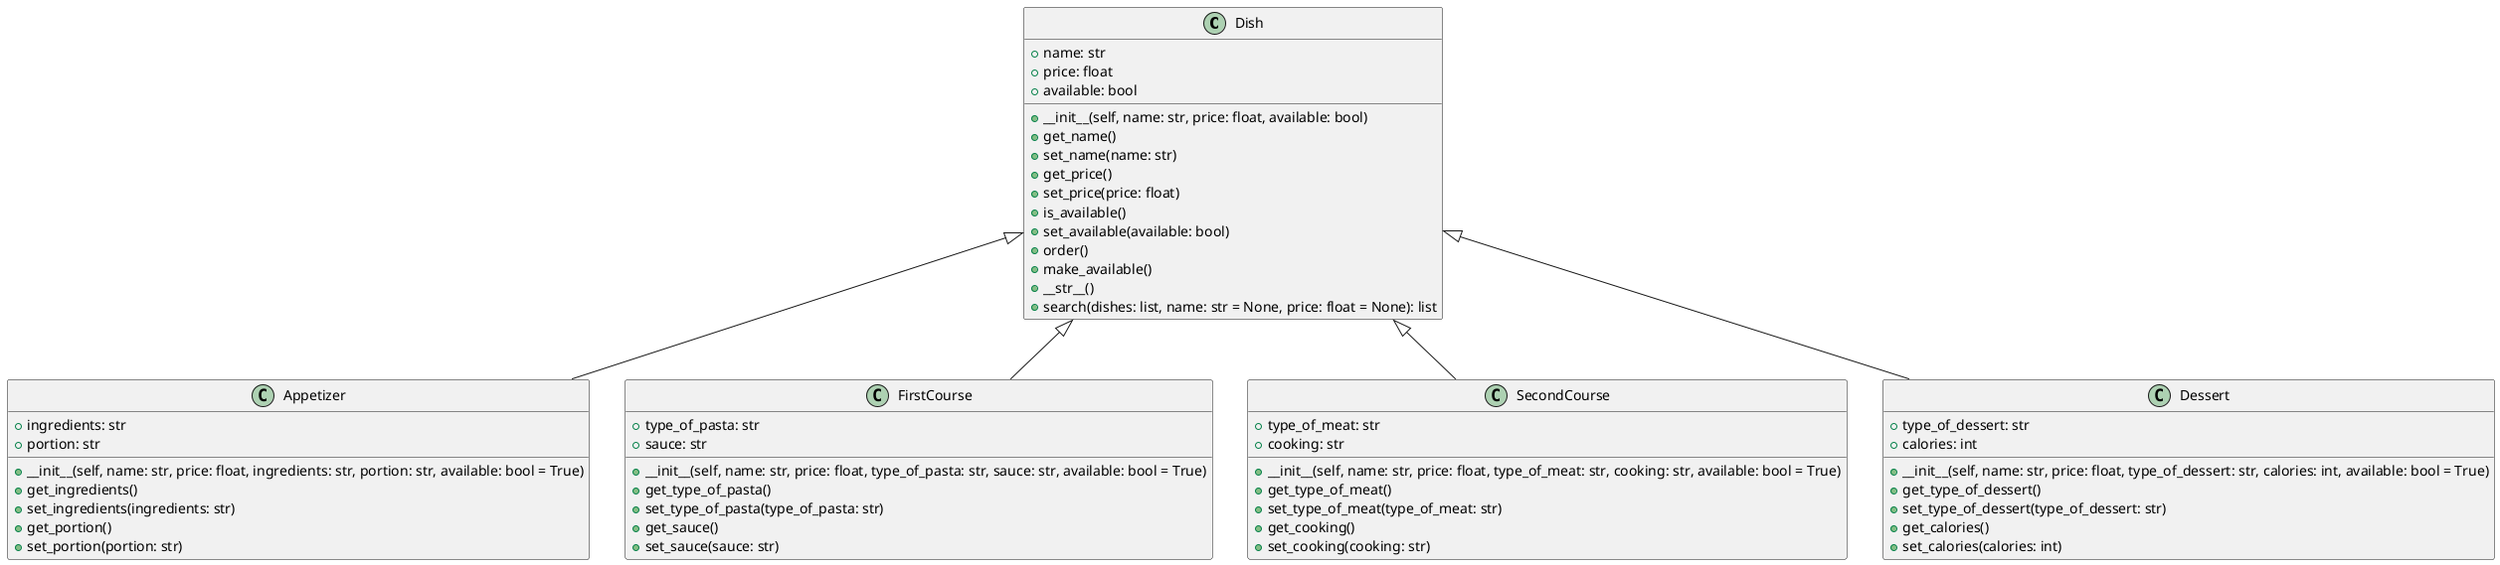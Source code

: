@startuml
class Dish {
    + name: str
    + price: float
    + available: bool
    __
    + __init__(self, name: str, price: float, available: bool)
    + get_name()
    + set_name(name: str)
    + get_price()
    + set_price(price: float)
    + is_available()
    + set_available(available: bool)
    + order()
    + make_available()
    + __str__()
    + search(dishes: list, name: str = None, price: float = None): list
}

class Appetizer {
    + ingredients: str
    + portion: str
    __
    + __init__(self, name: str, price: float, ingredients: str, portion: str, available: bool = True)
    + get_ingredients()
    + set_ingredients(ingredients: str)
    + get_portion()
    + set_portion(portion: str)
}

class FirstCourse {
    + type_of_pasta: str
    + sauce: str
    __
    + __init__(self, name: str, price: float, type_of_pasta: str, sauce: str, available: bool = True)
    + get_type_of_pasta()
    + set_type_of_pasta(type_of_pasta: str)
    + get_sauce()
    + set_sauce(sauce: str)
}

class SecondCourse {
    + type_of_meat: str
    + cooking: str
    __
    + __init__(self, name: str, price: float, type_of_meat: str, cooking: str, available: bool = True)
    + get_type_of_meat()
    + set_type_of_meat(type_of_meat: str)
    + get_cooking()
    + set_cooking(cooking: str)
}

class Dessert {
    + type_of_dessert: str
    + calories: int
    __
    + __init__(self, name: str, price: float, type_of_dessert: str, calories: int, available: bool = True)
    + get_type_of_dessert()
    + set_type_of_dessert(type_of_dessert: str)
    + get_calories()
    + set_calories(calories: int)
}

Dish <|-- Appetizer
Dish <|-- FirstCourse
Dish <|-- SecondCourse
Dish <|-- Dessert
@enduml